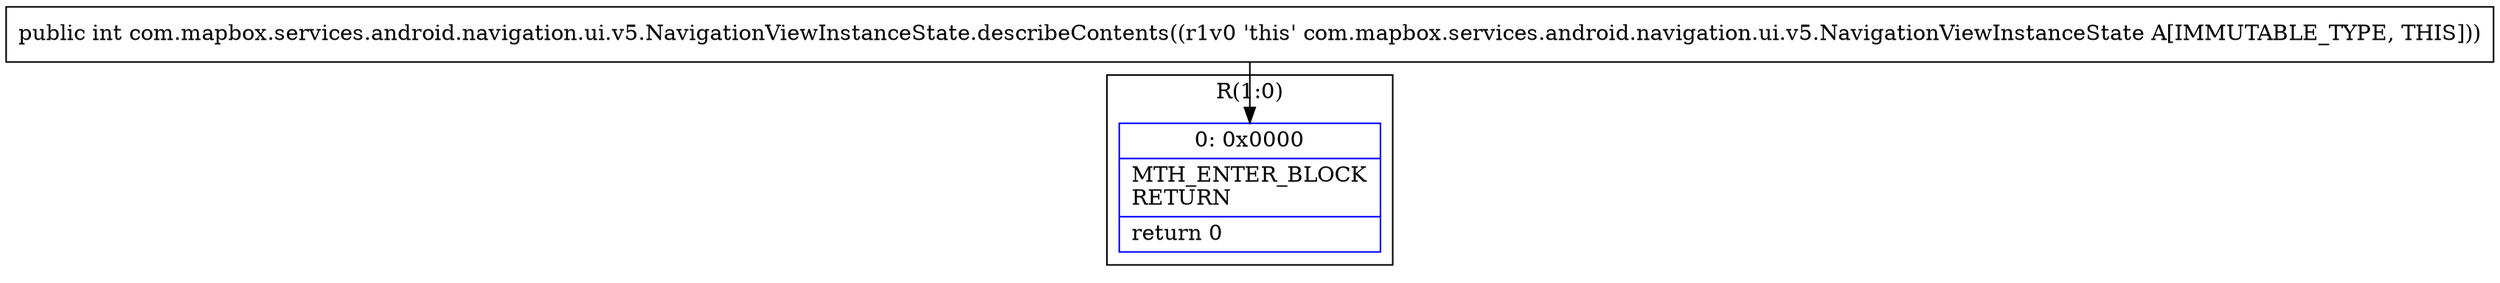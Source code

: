 digraph "CFG forcom.mapbox.services.android.navigation.ui.v5.NavigationViewInstanceState.describeContents()I" {
subgraph cluster_Region_723420339 {
label = "R(1:0)";
node [shape=record,color=blue];
Node_0 [shape=record,label="{0\:\ 0x0000|MTH_ENTER_BLOCK\lRETURN\l|return 0\l}"];
}
MethodNode[shape=record,label="{public int com.mapbox.services.android.navigation.ui.v5.NavigationViewInstanceState.describeContents((r1v0 'this' com.mapbox.services.android.navigation.ui.v5.NavigationViewInstanceState A[IMMUTABLE_TYPE, THIS])) }"];
MethodNode -> Node_0;
}

